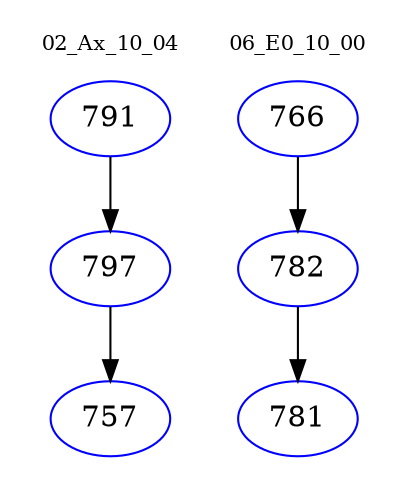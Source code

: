 digraph{
subgraph cluster_0 {
color = white
label = "02_Ax_10_04";
fontsize=10;
T0_791 [label="791", color="blue"]
T0_791 -> T0_797 [color="black"]
T0_797 [label="797", color="blue"]
T0_797 -> T0_757 [color="black"]
T0_757 [label="757", color="blue"]
}
subgraph cluster_1 {
color = white
label = "06_E0_10_00";
fontsize=10;
T1_766 [label="766", color="blue"]
T1_766 -> T1_782 [color="black"]
T1_782 [label="782", color="blue"]
T1_782 -> T1_781 [color="black"]
T1_781 [label="781", color="blue"]
}
}
